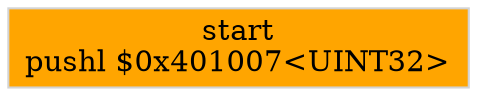 digraph G {
node[shape=rectangle,style=filled,fillcolor=lightsteelblue,color=lightsteelblue]
bgcolor="transparent"
a0x00401000pushl_0x401007UINT32[label="start\npushl $0x401007<UINT32>",fillcolor="orange",color="lightgrey"];
}
